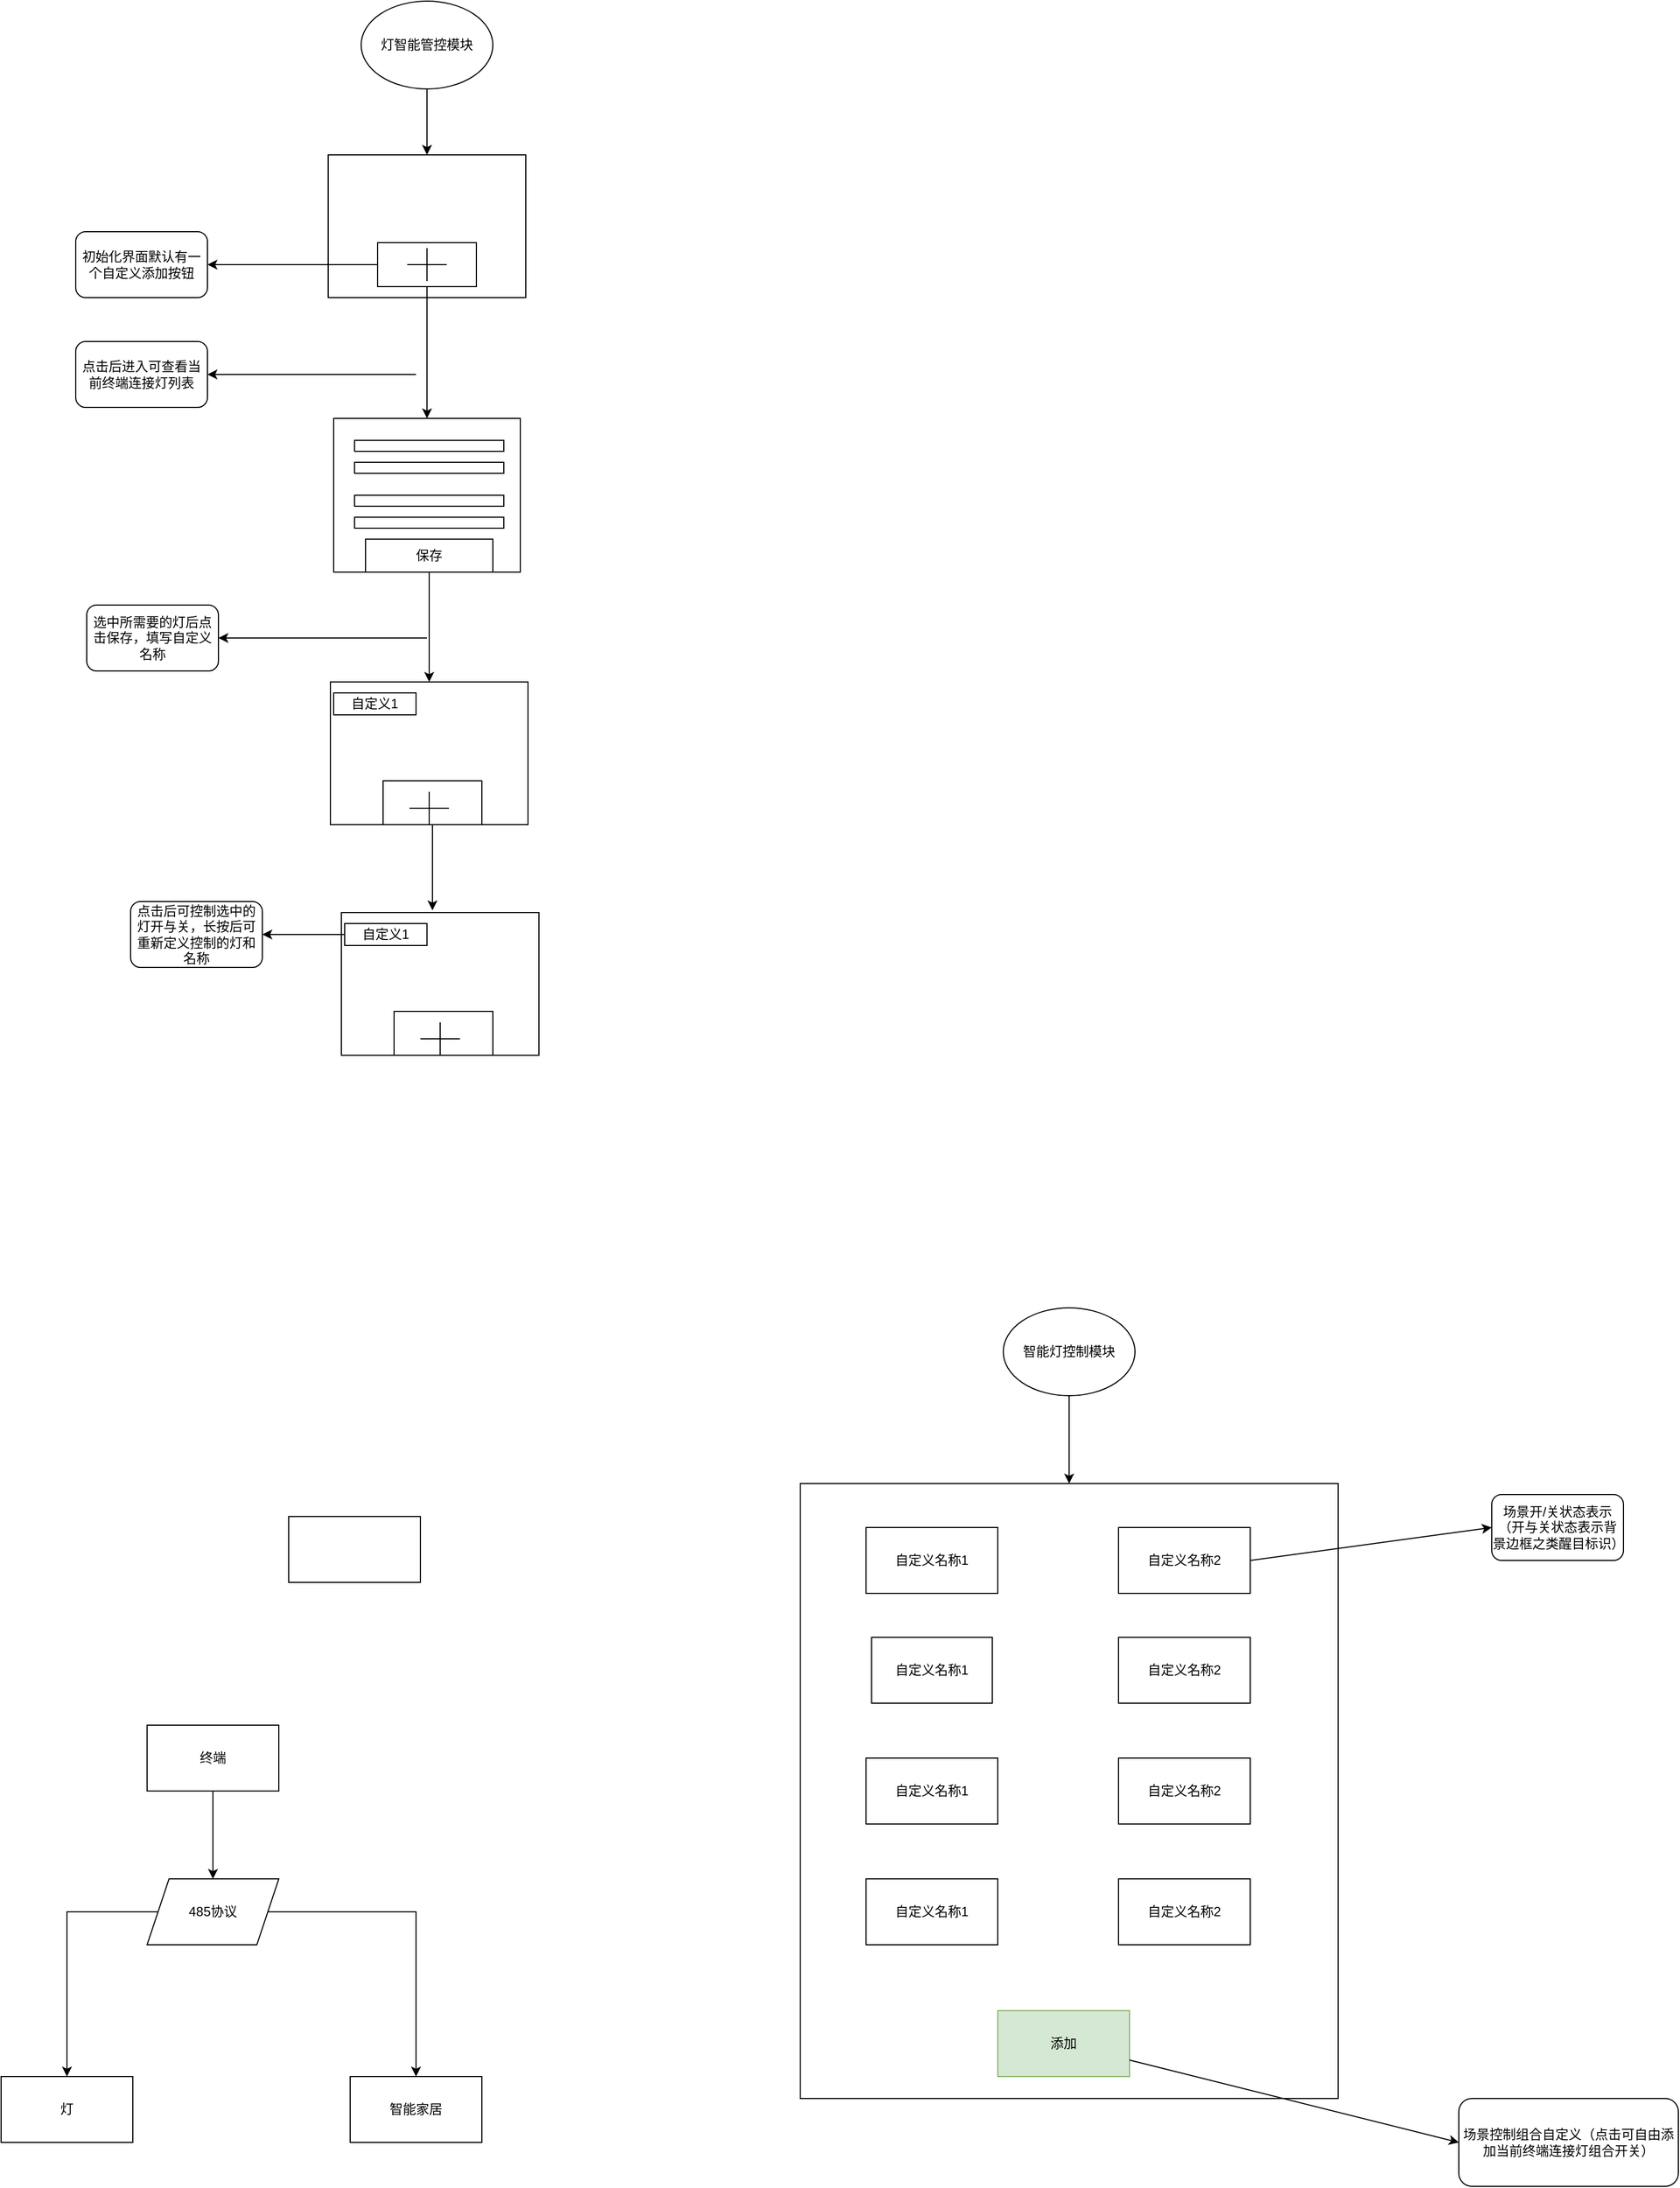 <mxfile version="17.1.1" type="github">
  <diagram id="sC8Dn9gLM0qOhP2Wz6wK" name="第 1 页">
    <mxGraphModel dx="2062" dy="1122" grid="1" gridSize="10" guides="1" tooltips="1" connect="1" arrows="1" fold="1" page="1" pageScale="1" pageWidth="827" pageHeight="1169" math="0" shadow="0">
      <root>
        <mxCell id="0" />
        <mxCell id="1" parent="0" />
        <mxCell id="1xZW1lL9CZbo1leavQ0f-1" value="" style="rounded=0;whiteSpace=wrap;html=1;" vertex="1" parent="1">
          <mxGeometry x="330" y="400" width="180" height="130" as="geometry" />
        </mxCell>
        <mxCell id="1xZW1lL9CZbo1leavQ0f-7" style="edgeStyle=orthogonalEdgeStyle;rounded=0;orthogonalLoop=1;jettySize=auto;html=1;entryX=1;entryY=0.5;entryDx=0;entryDy=0;" edge="1" parent="1" source="1xZW1lL9CZbo1leavQ0f-4" target="1xZW1lL9CZbo1leavQ0f-6">
          <mxGeometry relative="1" as="geometry" />
        </mxCell>
        <mxCell id="1xZW1lL9CZbo1leavQ0f-8" style="edgeStyle=orthogonalEdgeStyle;rounded=0;orthogonalLoop=1;jettySize=auto;html=1;" edge="1" parent="1" source="1xZW1lL9CZbo1leavQ0f-4">
          <mxGeometry relative="1" as="geometry">
            <mxPoint x="420" y="640" as="targetPoint" />
          </mxGeometry>
        </mxCell>
        <mxCell id="1xZW1lL9CZbo1leavQ0f-4" value="" style="rounded=0;whiteSpace=wrap;html=1;" vertex="1" parent="1">
          <mxGeometry x="375" y="480" width="90" height="40" as="geometry" />
        </mxCell>
        <mxCell id="1xZW1lL9CZbo1leavQ0f-2" value="" style="shape=cross;whiteSpace=wrap;html=1;size=0;" vertex="1" parent="1">
          <mxGeometry x="402" y="485" width="36" height="30" as="geometry" />
        </mxCell>
        <mxCell id="1xZW1lL9CZbo1leavQ0f-6" value="初始化界面默认有一个自定义添加按钮" style="rounded=1;whiteSpace=wrap;html=1;" vertex="1" parent="1">
          <mxGeometry x="100" y="470" width="120" height="60" as="geometry" />
        </mxCell>
        <mxCell id="1xZW1lL9CZbo1leavQ0f-9" value="" style="rounded=0;whiteSpace=wrap;html=1;" vertex="1" parent="1">
          <mxGeometry x="335" y="640" width="170" height="140" as="geometry" />
        </mxCell>
        <mxCell id="1xZW1lL9CZbo1leavQ0f-10" value="点击后进入可查看当前终端连接灯列表" style="rounded=1;whiteSpace=wrap;html=1;" vertex="1" parent="1">
          <mxGeometry x="100" y="570" width="120" height="60" as="geometry" />
        </mxCell>
        <mxCell id="1xZW1lL9CZbo1leavQ0f-11" value="" style="rounded=0;whiteSpace=wrap;html=1;" vertex="1" parent="1">
          <mxGeometry x="354" y="660" width="136" height="10" as="geometry" />
        </mxCell>
        <mxCell id="1xZW1lL9CZbo1leavQ0f-12" value="" style="rounded=0;whiteSpace=wrap;html=1;" vertex="1" parent="1">
          <mxGeometry x="354" y="680" width="136" height="10" as="geometry" />
        </mxCell>
        <mxCell id="1xZW1lL9CZbo1leavQ0f-13" value="" style="rounded=0;whiteSpace=wrap;html=1;" vertex="1" parent="1">
          <mxGeometry x="354" y="710" width="136" height="10" as="geometry" />
        </mxCell>
        <mxCell id="1xZW1lL9CZbo1leavQ0f-14" value="" style="rounded=0;whiteSpace=wrap;html=1;" vertex="1" parent="1">
          <mxGeometry x="354" y="730" width="136" height="10" as="geometry" />
        </mxCell>
        <mxCell id="1xZW1lL9CZbo1leavQ0f-18" value="" style="endArrow=classic;html=1;rounded=0;entryX=1;entryY=0.5;entryDx=0;entryDy=0;" edge="1" parent="1" target="1xZW1lL9CZbo1leavQ0f-10">
          <mxGeometry width="50" height="50" relative="1" as="geometry">
            <mxPoint x="410" y="600" as="sourcePoint" />
            <mxPoint x="440" y="630" as="targetPoint" />
          </mxGeometry>
        </mxCell>
        <mxCell id="1xZW1lL9CZbo1leavQ0f-23" value="" style="edgeStyle=orthogonalEdgeStyle;rounded=0;orthogonalLoop=1;jettySize=auto;html=1;" edge="1" parent="1" source="1xZW1lL9CZbo1leavQ0f-19" target="1xZW1lL9CZbo1leavQ0f-20">
          <mxGeometry relative="1" as="geometry" />
        </mxCell>
        <mxCell id="1xZW1lL9CZbo1leavQ0f-19" value="保存" style="rounded=0;whiteSpace=wrap;html=1;" vertex="1" parent="1">
          <mxGeometry x="364" y="750" width="116" height="30" as="geometry" />
        </mxCell>
        <mxCell id="1xZW1lL9CZbo1leavQ0f-20" value="" style="rounded=0;whiteSpace=wrap;html=1;" vertex="1" parent="1">
          <mxGeometry x="332" y="880" width="180" height="130" as="geometry" />
        </mxCell>
        <mxCell id="1xZW1lL9CZbo1leavQ0f-33" style="edgeStyle=orthogonalEdgeStyle;rounded=0;orthogonalLoop=1;jettySize=auto;html=1;entryX=0.461;entryY=-0.015;entryDx=0;entryDy=0;entryPerimeter=0;" edge="1" parent="1" source="1xZW1lL9CZbo1leavQ0f-21" target="1xZW1lL9CZbo1leavQ0f-27">
          <mxGeometry relative="1" as="geometry" />
        </mxCell>
        <mxCell id="1xZW1lL9CZbo1leavQ0f-21" value="" style="rounded=0;whiteSpace=wrap;html=1;" vertex="1" parent="1">
          <mxGeometry x="380" y="970" width="90" height="40" as="geometry" />
        </mxCell>
        <mxCell id="1xZW1lL9CZbo1leavQ0f-22" value="" style="shape=cross;whiteSpace=wrap;html=1;size=0;" vertex="1" parent="1">
          <mxGeometry x="404" y="980" width="36" height="30" as="geometry" />
        </mxCell>
        <mxCell id="1xZW1lL9CZbo1leavQ0f-24" value="自定义1" style="rounded=0;whiteSpace=wrap;html=1;" vertex="1" parent="1">
          <mxGeometry x="335" y="890" width="75" height="20" as="geometry" />
        </mxCell>
        <mxCell id="1xZW1lL9CZbo1leavQ0f-25" value="选中所需要的灯后点击保存，填写自定义名称" style="rounded=1;whiteSpace=wrap;html=1;" vertex="1" parent="1">
          <mxGeometry x="110" y="810" width="120" height="60" as="geometry" />
        </mxCell>
        <mxCell id="1xZW1lL9CZbo1leavQ0f-26" value="" style="endArrow=classic;html=1;rounded=0;entryX=1;entryY=0.5;entryDx=0;entryDy=0;" edge="1" parent="1" target="1xZW1lL9CZbo1leavQ0f-25">
          <mxGeometry width="50" height="50" relative="1" as="geometry">
            <mxPoint x="420" y="840" as="sourcePoint" />
            <mxPoint x="440" y="720" as="targetPoint" />
          </mxGeometry>
        </mxCell>
        <mxCell id="1xZW1lL9CZbo1leavQ0f-27" value="" style="rounded=0;whiteSpace=wrap;html=1;" vertex="1" parent="1">
          <mxGeometry x="342" y="1090" width="180" height="130" as="geometry" />
        </mxCell>
        <mxCell id="1xZW1lL9CZbo1leavQ0f-28" value="" style="rounded=0;whiteSpace=wrap;html=1;" vertex="1" parent="1">
          <mxGeometry x="390" y="1180" width="90" height="40" as="geometry" />
        </mxCell>
        <mxCell id="1xZW1lL9CZbo1leavQ0f-29" value="" style="shape=cross;whiteSpace=wrap;html=1;size=0;" vertex="1" parent="1">
          <mxGeometry x="414" y="1190" width="36" height="30" as="geometry" />
        </mxCell>
        <mxCell id="1xZW1lL9CZbo1leavQ0f-35" value="" style="edgeStyle=orthogonalEdgeStyle;rounded=0;orthogonalLoop=1;jettySize=auto;html=1;" edge="1" parent="1" source="1xZW1lL9CZbo1leavQ0f-30" target="1xZW1lL9CZbo1leavQ0f-34">
          <mxGeometry relative="1" as="geometry" />
        </mxCell>
        <mxCell id="1xZW1lL9CZbo1leavQ0f-30" value="自定义1" style="rounded=0;whiteSpace=wrap;html=1;" vertex="1" parent="1">
          <mxGeometry x="345" y="1100" width="75" height="20" as="geometry" />
        </mxCell>
        <mxCell id="1xZW1lL9CZbo1leavQ0f-34" value="点击后可控制选中的灯开与关，长按后可重新定义控制的灯和名称" style="rounded=1;whiteSpace=wrap;html=1;" vertex="1" parent="1">
          <mxGeometry x="150" y="1080" width="120" height="60" as="geometry" />
        </mxCell>
        <mxCell id="1xZW1lL9CZbo1leavQ0f-37" value="" style="edgeStyle=orthogonalEdgeStyle;rounded=0;orthogonalLoop=1;jettySize=auto;html=1;" edge="1" parent="1" source="1xZW1lL9CZbo1leavQ0f-36" target="1xZW1lL9CZbo1leavQ0f-1">
          <mxGeometry relative="1" as="geometry" />
        </mxCell>
        <mxCell id="1xZW1lL9CZbo1leavQ0f-36" value="灯智能管控模块" style="ellipse;whiteSpace=wrap;html=1;" vertex="1" parent="1">
          <mxGeometry x="360" y="260" width="120" height="80" as="geometry" />
        </mxCell>
        <mxCell id="1xZW1lL9CZbo1leavQ0f-41" value="" style="edgeStyle=orthogonalEdgeStyle;rounded=0;orthogonalLoop=1;jettySize=auto;html=1;" edge="1" parent="1" source="1xZW1lL9CZbo1leavQ0f-38" target="1xZW1lL9CZbo1leavQ0f-40">
          <mxGeometry relative="1" as="geometry" />
        </mxCell>
        <mxCell id="1xZW1lL9CZbo1leavQ0f-38" value="终端" style="rounded=0;whiteSpace=wrap;html=1;" vertex="1" parent="1">
          <mxGeometry x="165" y="1830" width="120" height="60" as="geometry" />
        </mxCell>
        <mxCell id="1xZW1lL9CZbo1leavQ0f-39" value="灯" style="rounded=0;whiteSpace=wrap;html=1;" vertex="1" parent="1">
          <mxGeometry x="32" y="2150" width="120" height="60" as="geometry" />
        </mxCell>
        <mxCell id="1xZW1lL9CZbo1leavQ0f-42" style="edgeStyle=orthogonalEdgeStyle;rounded=0;orthogonalLoop=1;jettySize=auto;html=1;" edge="1" parent="1" source="1xZW1lL9CZbo1leavQ0f-40" target="1xZW1lL9CZbo1leavQ0f-39">
          <mxGeometry relative="1" as="geometry" />
        </mxCell>
        <mxCell id="1xZW1lL9CZbo1leavQ0f-44" value="" style="edgeStyle=orthogonalEdgeStyle;rounded=0;orthogonalLoop=1;jettySize=auto;html=1;" edge="1" parent="1" source="1xZW1lL9CZbo1leavQ0f-40" target="1xZW1lL9CZbo1leavQ0f-43">
          <mxGeometry relative="1" as="geometry" />
        </mxCell>
        <mxCell id="1xZW1lL9CZbo1leavQ0f-40" value="485协议" style="shape=parallelogram;perimeter=parallelogramPerimeter;whiteSpace=wrap;html=1;fixedSize=1;rounded=0;" vertex="1" parent="1">
          <mxGeometry x="165" y="1970" width="120" height="60" as="geometry" />
        </mxCell>
        <mxCell id="1xZW1lL9CZbo1leavQ0f-43" value="智能家居" style="whiteSpace=wrap;html=1;rounded=0;" vertex="1" parent="1">
          <mxGeometry x="350" y="2150" width="120" height="60" as="geometry" />
        </mxCell>
        <mxCell id="1xZW1lL9CZbo1leavQ0f-47" value="" style="verticalLabelPosition=bottom;verticalAlign=top;html=1;shape=mxgraph.basic.rect;fillColor2=none;strokeWidth=1;size=20;indent=5;" vertex="1" parent="1">
          <mxGeometry x="760" y="1610" width="490" height="560" as="geometry" />
        </mxCell>
        <mxCell id="1xZW1lL9CZbo1leavQ0f-50" value="" style="verticalLabelPosition=bottom;verticalAlign=top;html=1;shape=mxgraph.basic.rect;fillColor2=none;strokeWidth=1;size=20;indent=5;" vertex="1" parent="1">
          <mxGeometry x="294" y="1640" width="120" height="60" as="geometry" />
        </mxCell>
        <mxCell id="1xZW1lL9CZbo1leavQ0f-52" value="自定义名称1" style="rounded=0;whiteSpace=wrap;html=1;" vertex="1" parent="1">
          <mxGeometry x="820" y="1650" width="120" height="60" as="geometry" />
        </mxCell>
        <mxCell id="1xZW1lL9CZbo1leavQ0f-53" value="自定义名称2" style="rounded=0;whiteSpace=wrap;html=1;" vertex="1" parent="1">
          <mxGeometry x="1050" y="1650" width="120" height="60" as="geometry" />
        </mxCell>
        <mxCell id="1xZW1lL9CZbo1leavQ0f-54" value="自定义名称1" style="rounded=0;whiteSpace=wrap;html=1;" vertex="1" parent="1">
          <mxGeometry x="825" y="1750" width="110" height="60" as="geometry" />
        </mxCell>
        <mxCell id="1xZW1lL9CZbo1leavQ0f-55" value="自定义名称1" style="rounded=0;whiteSpace=wrap;html=1;" vertex="1" parent="1">
          <mxGeometry x="820" y="1860" width="120" height="60" as="geometry" />
        </mxCell>
        <mxCell id="1xZW1lL9CZbo1leavQ0f-56" value="自定义名称1" style="rounded=0;whiteSpace=wrap;html=1;" vertex="1" parent="1">
          <mxGeometry x="820" y="1970" width="120" height="60" as="geometry" />
        </mxCell>
        <mxCell id="1xZW1lL9CZbo1leavQ0f-57" value="自定义名称2" style="rounded=0;whiteSpace=wrap;html=1;" vertex="1" parent="1">
          <mxGeometry x="1050" y="1750" width="120" height="60" as="geometry" />
        </mxCell>
        <mxCell id="1xZW1lL9CZbo1leavQ0f-58" value="自定义名称2" style="rounded=0;whiteSpace=wrap;html=1;" vertex="1" parent="1">
          <mxGeometry x="1050" y="1860" width="120" height="60" as="geometry" />
        </mxCell>
        <mxCell id="1xZW1lL9CZbo1leavQ0f-59" value="自定义名称2" style="rounded=0;whiteSpace=wrap;html=1;" vertex="1" parent="1">
          <mxGeometry x="1050" y="1970" width="120" height="60" as="geometry" />
        </mxCell>
        <mxCell id="1xZW1lL9CZbo1leavQ0f-61" value="" style="edgeStyle=orthogonalEdgeStyle;rounded=0;orthogonalLoop=1;jettySize=auto;html=1;" edge="1" parent="1" source="1xZW1lL9CZbo1leavQ0f-60" target="1xZW1lL9CZbo1leavQ0f-47">
          <mxGeometry relative="1" as="geometry" />
        </mxCell>
        <mxCell id="1xZW1lL9CZbo1leavQ0f-60" value="智能灯控制模块" style="ellipse;whiteSpace=wrap;html=1;" vertex="1" parent="1">
          <mxGeometry x="945" y="1450" width="120" height="80" as="geometry" />
        </mxCell>
        <mxCell id="1xZW1lL9CZbo1leavQ0f-62" value="添加" style="rounded=0;whiteSpace=wrap;html=1;fillColor=#d5e8d4;strokeColor=#82b366;" vertex="1" parent="1">
          <mxGeometry x="940" y="2090" width="120" height="60" as="geometry" />
        </mxCell>
        <mxCell id="1xZW1lL9CZbo1leavQ0f-63" value="场景控制组合自定义（点击可自由添加当前终端连接灯组合开关）" style="rounded=1;whiteSpace=wrap;html=1;" vertex="1" parent="1">
          <mxGeometry x="1360" y="2170" width="200" height="80" as="geometry" />
        </mxCell>
        <mxCell id="1xZW1lL9CZbo1leavQ0f-64" value="" style="endArrow=classic;html=1;rounded=0;entryX=0;entryY=0.5;entryDx=0;entryDy=0;" edge="1" parent="1" source="1xZW1lL9CZbo1leavQ0f-62" target="1xZW1lL9CZbo1leavQ0f-63">
          <mxGeometry width="50" height="50" relative="1" as="geometry">
            <mxPoint x="1310" y="2210" as="sourcePoint" />
            <mxPoint x="1360" y="2160" as="targetPoint" />
          </mxGeometry>
        </mxCell>
        <mxCell id="1xZW1lL9CZbo1leavQ0f-65" value="场景开/关状态表示（开与关状态表示背景边框之类醒目标识）" style="rounded=1;whiteSpace=wrap;html=1;" vertex="1" parent="1">
          <mxGeometry x="1390" y="1620" width="120" height="60" as="geometry" />
        </mxCell>
        <mxCell id="1xZW1lL9CZbo1leavQ0f-66" value="" style="endArrow=classic;html=1;rounded=0;exitX=1;exitY=0.5;exitDx=0;exitDy=0;entryX=0;entryY=0.5;entryDx=0;entryDy=0;" edge="1" parent="1" source="1xZW1lL9CZbo1leavQ0f-53" target="1xZW1lL9CZbo1leavQ0f-65">
          <mxGeometry width="50" height="50" relative="1" as="geometry">
            <mxPoint x="1280" y="1680" as="sourcePoint" />
            <mxPoint x="1330" y="1630" as="targetPoint" />
          </mxGeometry>
        </mxCell>
      </root>
    </mxGraphModel>
  </diagram>
</mxfile>
